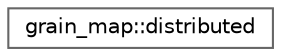 digraph "类继承关系图"
{
 // LATEX_PDF_SIZE
  bgcolor="transparent";
  edge [fontname=Helvetica,fontsize=10,labelfontname=Helvetica,labelfontsize=10];
  node [fontname=Helvetica,fontsize=10,shape=box,height=0.2,width=0.4];
  rankdir="LR";
  Node0 [id="Node000000",label="grain_map::distributed",height=0.2,width=0.4,color="grey40", fillcolor="white", style="filled",URL="$structgrain__map_1_1distributed.html",tooltip=" "];
}
